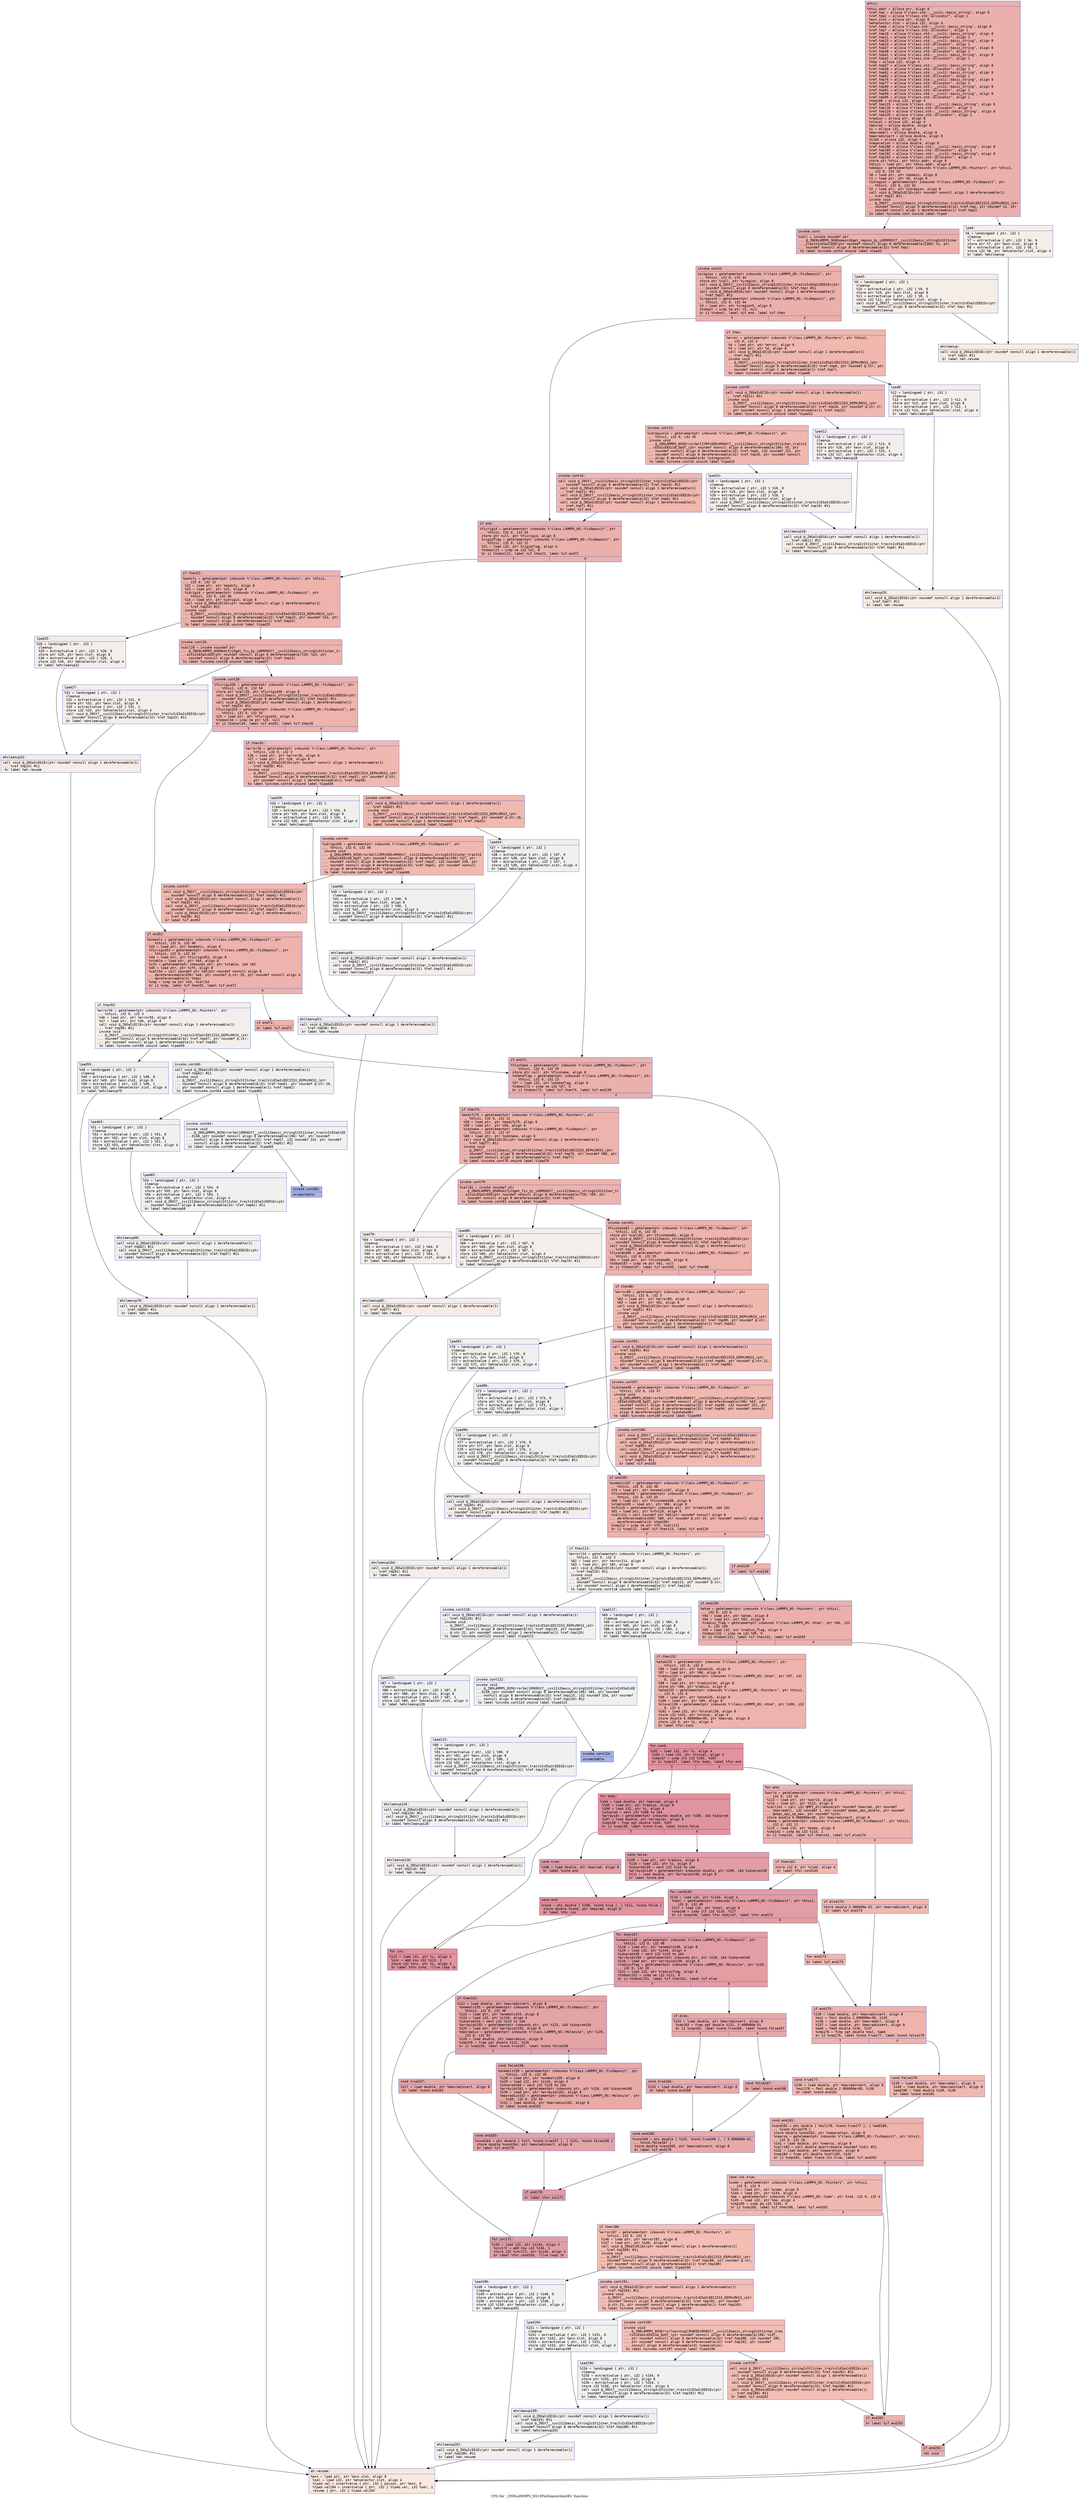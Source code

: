 digraph "CFG for '_ZN9LAMMPS_NS10FixDeposit4initEv' function" {
	label="CFG for '_ZN9LAMMPS_NS10FixDeposit4initEv' function";

	Node0x555825caaa90 [shape=record,color="#3d50c3ff", style=filled, fillcolor="#d24b4070" fontname="Courier",label="{entry:\l|  %this.addr = alloca ptr, align 8\l  %ref.tmp = alloca %\"class.std::__cxx11::basic_string\", align 8\l  %ref.tmp2 = alloca %\"class.std::allocator\", align 1\l  %exn.slot = alloca ptr, align 8\l  %ehselector.slot = alloca i32, align 4\l  %ref.tmp6 = alloca %\"class.std::__cxx11::basic_string\", align 8\l  %ref.tmp7 = alloca %\"class.std::allocator\", align 1\l  %ref.tmp10 = alloca %\"class.std::__cxx11::basic_string\", align 8\l  %ref.tmp11 = alloca %\"class.std::allocator\", align 1\l  %ref.tmp23 = alloca %\"class.std::__cxx11::basic_string\", align 8\l  %ref.tmp24 = alloca %\"class.std::allocator\", align 1\l  %ref.tmp37 = alloca %\"class.std::__cxx11::basic_string\", align 8\l  %ref.tmp38 = alloca %\"class.std::allocator\", align 1\l  %ref.tmp41 = alloca %\"class.std::__cxx11::basic_string\", align 8\l  %ref.tmp42 = alloca %\"class.std::allocator\", align 1\l  %tmp = alloca i32, align 4\l  %ref.tmp57 = alloca %\"class.std::__cxx11::basic_string\", align 8\l  %ref.tmp58 = alloca %\"class.std::allocator\", align 1\l  %ref.tmp61 = alloca %\"class.std::__cxx11::basic_string\", align 8\l  %ref.tmp62 = alloca %\"class.std::allocator\", align 1\l  %ref.tmp76 = alloca %\"class.std::__cxx11::basic_string\", align 8\l  %ref.tmp77 = alloca %\"class.std::allocator\", align 1\l  %ref.tmp90 = alloca %\"class.std::__cxx11::basic_string\", align 8\l  %ref.tmp91 = alloca %\"class.std::allocator\", align 1\l  %ref.tmp94 = alloca %\"class.std::__cxx11::basic_string\", align 8\l  %ref.tmp95 = alloca %\"class.std::allocator\", align 1\l  %tmp106 = alloca i32, align 4\l  %ref.tmp115 = alloca %\"class.std::__cxx11::basic_string\", align 8\l  %ref.tmp116 = alloca %\"class.std::allocator\", align 1\l  %ref.tmp119 = alloca %\"class.std::__cxx11::basic_string\", align 8\l  %ref.tmp120 = alloca %\"class.std::allocator\", align 1\l  %radius = alloca ptr, align 8\l  %nlocal = alloca i32, align 4\l  %maxrad = alloca double, align 8\l  %i = alloca i32, align 4\l  %maxradall = alloca double, align 8\l  %maxradinsert = alloca double, align 8\l  %i144 = alloca i32, align 4\l  %separation = alloca double, align 8\l  %ref.tmp188 = alloca %\"class.std::__cxx11::basic_string\", align 8\l  %ref.tmp189 = alloca %\"class.std::allocator\", align 1\l  %ref.tmp192 = alloca %\"class.std::__cxx11::basic_string\", align 8\l  %ref.tmp193 = alloca %\"class.std::allocator\", align 1\l  store ptr %this, ptr %this.addr, align 8\l  %this1 = load ptr, ptr %this.addr, align 8\l  %domain = getelementptr inbounds %\"class.LAMMPS_NS::Pointers\", ptr %this1,\l... i32 0, i32 10\l  %0 = load ptr, ptr %domain, align 8\l  %1 = load ptr, ptr %0, align 8\l  %idregion = getelementptr inbounds %\"class.LAMMPS_NS::FixDeposit\", ptr\l... %this1, i32 0, i32 45\l  %2 = load ptr, ptr %idregion, align 8\l  call void @_ZNSaIcEC1Ev(ptr noundef nonnull align 1 dereferenceable(1)\l... %ref.tmp2) #11\l  invoke void\l... @_ZNSt7__cxx1112basic_stringIcSt11char_traitsIcESaIcEEC2IS3_EEPKcRKS3_(ptr\l... noundef nonnull align 8 dereferenceable(32) %ref.tmp, ptr noundef %2, ptr\l... noundef nonnull align 1 dereferenceable(1) %ref.tmp2)\l          to label %invoke.cont unwind label %lpad\l}"];
	Node0x555825caaa90 -> Node0x555825cad030[tooltip="entry -> invoke.cont\nProbability 100.00%" ];
	Node0x555825caaa90 -> Node0x555825bcd770[tooltip="entry -> lpad\nProbability 0.00%" ];
	Node0x555825cad030 [shape=record,color="#3d50c3ff", style=filled, fillcolor="#d24b4070" fontname="Courier",label="{invoke.cont:\l|  %call = invoke noundef ptr\l... @_ZNK9LAMMPS_NS6Domain16get_region_by_idERKNSt7__cxx1112basic_stringIcSt11char\l..._traitsIcESaIcEEE(ptr noundef nonnull align 8 dereferenceable(1200) %1, ptr\l... noundef nonnull align 8 dereferenceable(32) %ref.tmp)\l          to label %invoke.cont4 unwind label %lpad3\l}"];
	Node0x555825cad030 -> Node0x555825cacfe0[tooltip="invoke.cont -> invoke.cont4\nProbability 100.00%" ];
	Node0x555825cad030 -> Node0x555825cabd10[tooltip="invoke.cont -> lpad3\nProbability 0.00%" ];
	Node0x555825cacfe0 [shape=record,color="#3d50c3ff", style=filled, fillcolor="#d24b4070" fontname="Courier",label="{invoke.cont4:\l|  %iregion = getelementptr inbounds %\"class.LAMMPS_NS::FixDeposit\", ptr\l... %this1, i32 0, i32 44\l  store ptr %call, ptr %iregion, align 8\l  call void @_ZNSt7__cxx1112basic_stringIcSt11char_traitsIcESaIcEED1Ev(ptr\l... noundef nonnull align 8 dereferenceable(32) %ref.tmp) #11\l  call void @_ZNSaIcED1Ev(ptr noundef nonnull align 1 dereferenceable(1)\l... %ref.tmp2) #11\l  %iregion5 = getelementptr inbounds %\"class.LAMMPS_NS::FixDeposit\", ptr\l... %this1, i32 0, i32 44\l  %3 = load ptr, ptr %iregion5, align 8\l  %tobool = icmp ne ptr %3, null\l  br i1 %tobool, label %if.end, label %if.then\l|{<s0>T|<s1>F}}"];
	Node0x555825cacfe0:s0 -> Node0x555825cadbc0[tooltip="invoke.cont4 -> if.end\nProbability 62.50%" ];
	Node0x555825cacfe0:s1 -> Node0x555825cadc30[tooltip="invoke.cont4 -> if.then\nProbability 37.50%" ];
	Node0x555825cadc30 [shape=record,color="#3d50c3ff", style=filled, fillcolor="#dc5d4a70" fontname="Courier",label="{if.then:\l|  %error = getelementptr inbounds %\"class.LAMMPS_NS::Pointers\", ptr %this1,\l... i32 0, i32 3\l  %4 = load ptr, ptr %error, align 8\l  %5 = load ptr, ptr %4, align 8\l  call void @_ZNSaIcEC1Ev(ptr noundef nonnull align 1 dereferenceable(1)\l... %ref.tmp7) #11\l  invoke void\l... @_ZNSt7__cxx1112basic_stringIcSt11char_traitsIcESaIcEEC2IS3_EEPKcRKS3_(ptr\l... noundef nonnull align 8 dereferenceable(32) %ref.tmp6, ptr noundef @.str, ptr\l... noundef nonnull align 1 dereferenceable(1) %ref.tmp7)\l          to label %invoke.cont9 unwind label %lpad8\l}"];
	Node0x555825cadc30 -> Node0x555825cae0b0[tooltip="if.then -> invoke.cont9\nProbability 100.00%" ];
	Node0x555825cadc30 -> Node0x555825cae130[tooltip="if.then -> lpad8\nProbability 0.00%" ];
	Node0x555825cae0b0 [shape=record,color="#3d50c3ff", style=filled, fillcolor="#dc5d4a70" fontname="Courier",label="{invoke.cont9:\l|  call void @_ZNSaIcEC1Ev(ptr noundef nonnull align 1 dereferenceable(1)\l... %ref.tmp11) #11\l  invoke void\l... @_ZNSt7__cxx1112basic_stringIcSt11char_traitsIcESaIcEEC2IS3_EEPKcRKS3_(ptr\l... noundef nonnull align 8 dereferenceable(32) %ref.tmp10, ptr noundef @.str.17,\l... ptr noundef nonnull align 1 dereferenceable(1) %ref.tmp11)\l          to label %invoke.cont13 unwind label %lpad12\l}"];
	Node0x555825cae0b0 -> Node0x555825cae450[tooltip="invoke.cont9 -> invoke.cont13\nProbability 100.00%" ];
	Node0x555825cae0b0 -> Node0x555825cae4a0[tooltip="invoke.cont9 -> lpad12\nProbability 0.00%" ];
	Node0x555825cae450 [shape=record,color="#3d50c3ff", style=filled, fillcolor="#dc5d4a70" fontname="Courier",label="{invoke.cont13:\l|  %idregion14 = getelementptr inbounds %\"class.LAMMPS_NS::FixDeposit\", ptr\l... %this1, i32 0, i32 45\l  invoke void\l... @_ZN9LAMMPS_NS5Error3allIJRPcEEEvRKNSt7__cxx1112basic_stringIcSt11char_traitsI\l...cESaIcEEEiSB_DpOT_(ptr noundef nonnull align 8 dereferenceable(196) %5, ptr\l... noundef nonnull align 8 dereferenceable(32) %ref.tmp6, i32 noundef 231, ptr\l... noundef nonnull align 8 dereferenceable(32) %ref.tmp10, ptr noundef nonnull\l... align 8 dereferenceable(8) %idregion14)\l          to label %invoke.cont16 unwind label %lpad15\l}"];
	Node0x555825cae450 -> Node0x555825cae400[tooltip="invoke.cont13 -> invoke.cont16\nProbability 100.00%" ];
	Node0x555825cae450 -> Node0x555825cae7f0[tooltip="invoke.cont13 -> lpad15\nProbability 0.00%" ];
	Node0x555825cae400 [shape=record,color="#3d50c3ff", style=filled, fillcolor="#dc5d4a70" fontname="Courier",label="{invoke.cont16:\l|  call void @_ZNSt7__cxx1112basic_stringIcSt11char_traitsIcESaIcEED1Ev(ptr\l... noundef nonnull align 8 dereferenceable(32) %ref.tmp10) #11\l  call void @_ZNSaIcED1Ev(ptr noundef nonnull align 1 dereferenceable(1)\l... %ref.tmp11) #11\l  call void @_ZNSt7__cxx1112basic_stringIcSt11char_traitsIcESaIcEED1Ev(ptr\l... noundef nonnull align 8 dereferenceable(32) %ref.tmp6) #11\l  call void @_ZNSaIcED1Ev(ptr noundef nonnull align 1 dereferenceable(1)\l... %ref.tmp7) #11\l  br label %if.end\l}"];
	Node0x555825cae400 -> Node0x555825cadbc0[tooltip="invoke.cont16 -> if.end\nProbability 100.00%" ];
	Node0x555825bcd770 [shape=record,color="#3d50c3ff", style=filled, fillcolor="#e8d6cc70" fontname="Courier",label="{lpad:\l|  %6 = landingpad \{ ptr, i32 \}\l          cleanup\l  %7 = extractvalue \{ ptr, i32 \} %6, 0\l  store ptr %7, ptr %exn.slot, align 8\l  %8 = extractvalue \{ ptr, i32 \} %6, 1\l  store i32 %8, ptr %ehselector.slot, align 4\l  br label %ehcleanup\l}"];
	Node0x555825bcd770 -> Node0x555825caf0c0[tooltip="lpad -> ehcleanup\nProbability 100.00%" ];
	Node0x555825cabd10 [shape=record,color="#3d50c3ff", style=filled, fillcolor="#e8d6cc70" fontname="Courier",label="{lpad3:\l|  %9 = landingpad \{ ptr, i32 \}\l          cleanup\l  %10 = extractvalue \{ ptr, i32 \} %9, 0\l  store ptr %10, ptr %exn.slot, align 8\l  %11 = extractvalue \{ ptr, i32 \} %9, 1\l  store i32 %11, ptr %ehselector.slot, align 4\l  call void @_ZNSt7__cxx1112basic_stringIcSt11char_traitsIcESaIcEED1Ev(ptr\l... noundef nonnull align 8 dereferenceable(32) %ref.tmp) #11\l  br label %ehcleanup\l}"];
	Node0x555825cabd10 -> Node0x555825caf0c0[tooltip="lpad3 -> ehcleanup\nProbability 100.00%" ];
	Node0x555825caf0c0 [shape=record,color="#3d50c3ff", style=filled, fillcolor="#ecd3c570" fontname="Courier",label="{ehcleanup:\l|  call void @_ZNSaIcED1Ev(ptr noundef nonnull align 1 dereferenceable(1)\l... %ref.tmp2) #11\l  br label %eh.resume\l}"];
	Node0x555825caf0c0 -> Node0x555825caf670[tooltip="ehcleanup -> eh.resume\nProbability 100.00%" ];
	Node0x555825cae130 [shape=record,color="#3d50c3ff", style=filled, fillcolor="#e3d9d370" fontname="Courier",label="{lpad8:\l|  %12 = landingpad \{ ptr, i32 \}\l          cleanup\l  %13 = extractvalue \{ ptr, i32 \} %12, 0\l  store ptr %13, ptr %exn.slot, align 8\l  %14 = extractvalue \{ ptr, i32 \} %12, 1\l  store i32 %14, ptr %ehselector.slot, align 4\l  br label %ehcleanup20\l}"];
	Node0x555825cae130 -> Node0x555825caf9c0[tooltip="lpad8 -> ehcleanup20\nProbability 100.00%" ];
	Node0x555825cae4a0 [shape=record,color="#3d50c3ff", style=filled, fillcolor="#e3d9d370" fontname="Courier",label="{lpad12:\l|  %15 = landingpad \{ ptr, i32 \}\l          cleanup\l  %16 = extractvalue \{ ptr, i32 \} %15, 0\l  store ptr %16, ptr %exn.slot, align 8\l  %17 = extractvalue \{ ptr, i32 \} %15, 1\l  store i32 %17, ptr %ehselector.slot, align 4\l  br label %ehcleanup18\l}"];
	Node0x555825cae4a0 -> Node0x555825cafd30[tooltip="lpad12 -> ehcleanup18\nProbability 100.00%" ];
	Node0x555825cae7f0 [shape=record,color="#3d50c3ff", style=filled, fillcolor="#e3d9d370" fontname="Courier",label="{lpad15:\l|  %18 = landingpad \{ ptr, i32 \}\l          cleanup\l  %19 = extractvalue \{ ptr, i32 \} %18, 0\l  store ptr %19, ptr %exn.slot, align 8\l  %20 = extractvalue \{ ptr, i32 \} %18, 1\l  store i32 %20, ptr %ehselector.slot, align 4\l  call void @_ZNSt7__cxx1112basic_stringIcSt11char_traitsIcESaIcEED1Ev(ptr\l... noundef nonnull align 8 dereferenceable(32) %ref.tmp10) #11\l  br label %ehcleanup18\l}"];
	Node0x555825cae7f0 -> Node0x555825cafd30[tooltip="lpad15 -> ehcleanup18\nProbability 100.00%" ];
	Node0x555825cafd30 [shape=record,color="#3d50c3ff", style=filled, fillcolor="#e8d6cc70" fontname="Courier",label="{ehcleanup18:\l|  call void @_ZNSaIcED1Ev(ptr noundef nonnull align 1 dereferenceable(1)\l... %ref.tmp11) #11\l  call void @_ZNSt7__cxx1112basic_stringIcSt11char_traitsIcESaIcEED1Ev(ptr\l... noundef nonnull align 8 dereferenceable(32) %ref.tmp6) #11\l  br label %ehcleanup20\l}"];
	Node0x555825cafd30 -> Node0x555825caf9c0[tooltip="ehcleanup18 -> ehcleanup20\nProbability 100.00%" ];
	Node0x555825caf9c0 [shape=record,color="#3d50c3ff", style=filled, fillcolor="#ead5c970" fontname="Courier",label="{ehcleanup20:\l|  call void @_ZNSaIcED1Ev(ptr noundef nonnull align 1 dereferenceable(1)\l... %ref.tmp7) #11\l  br label %eh.resume\l}"];
	Node0x555825caf9c0 -> Node0x555825caf670[tooltip="ehcleanup20 -> eh.resume\nProbability 100.00%" ];
	Node0x555825cadbc0 [shape=record,color="#3d50c3ff", style=filled, fillcolor="#d24b4070" fontname="Courier",label="{if.end:\l|  %fixrigid = getelementptr inbounds %\"class.LAMMPS_NS::FixDeposit\", ptr\l... %this1, i32 0, i32 54\l  store ptr null, ptr %fixrigid, align 8\l  %rigidflag = getelementptr inbounds %\"class.LAMMPS_NS::FixDeposit\", ptr\l... %this1, i32 0, i32 12\l  %21 = load i32, ptr %rigidflag, align 4\l  %tobool21 = icmp ne i32 %21, 0\l  br i1 %tobool21, label %if.then22, label %if.end72\l|{<s0>T|<s1>F}}"];
	Node0x555825cadbc0:s0 -> Node0x555825cb09e0[tooltip="if.end -> if.then22\nProbability 62.50%" ];
	Node0x555825cadbc0:s1 -> Node0x555825cb0a60[tooltip="if.end -> if.end72\nProbability 37.50%" ];
	Node0x555825cb09e0 [shape=record,color="#3d50c3ff", style=filled, fillcolor="#d6524470" fontname="Courier",label="{if.then22:\l|  %modify = getelementptr inbounds %\"class.LAMMPS_NS::Pointers\", ptr %this1,\l... i32 0, i32 12\l  %22 = load ptr, ptr %modify, align 8\l  %23 = load ptr, ptr %22, align 8\l  %idrigid = getelementptr inbounds %\"class.LAMMPS_NS::FixDeposit\", ptr\l... %this1, i32 0, i32 46\l  %24 = load ptr, ptr %idrigid, align 8\l  call void @_ZNSaIcEC1Ev(ptr noundef nonnull align 1 dereferenceable(1)\l... %ref.tmp24) #11\l  invoke void\l... @_ZNSt7__cxx1112basic_stringIcSt11char_traitsIcESaIcEEC2IS3_EEPKcRKS3_(ptr\l... noundef nonnull align 8 dereferenceable(32) %ref.tmp23, ptr noundef %24, ptr\l... noundef nonnull align 1 dereferenceable(1) %ref.tmp24)\l          to label %invoke.cont26 unwind label %lpad25\l}"];
	Node0x555825cb09e0 -> Node0x555825cb1030[tooltip="if.then22 -> invoke.cont26\nProbability 100.00%" ];
	Node0x555825cb09e0 -> Node0x555825cb10b0[tooltip="if.then22 -> lpad25\nProbability 0.00%" ];
	Node0x555825cb1030 [shape=record,color="#3d50c3ff", style=filled, fillcolor="#d6524470" fontname="Courier",label="{invoke.cont26:\l|  %call29 = invoke noundef ptr\l... @_ZNK9LAMMPS_NS6Modify13get_fix_by_idERKNSt7__cxx1112basic_stringIcSt11char_tr\l...aitsIcESaIcEEE(ptr noundef nonnull align 8 dereferenceable(720) %23, ptr\l... noundef nonnull align 8 dereferenceable(32) %ref.tmp23)\l          to label %invoke.cont28 unwind label %lpad27\l}"];
	Node0x555825cb1030 -> Node0x555825cb0fe0[tooltip="invoke.cont26 -> invoke.cont28\nProbability 100.00%" ];
	Node0x555825cb1030 -> Node0x555825cb1350[tooltip="invoke.cont26 -> lpad27\nProbability 0.00%" ];
	Node0x555825cb0fe0 [shape=record,color="#3d50c3ff", style=filled, fillcolor="#d6524470" fontname="Courier",label="{invoke.cont28:\l|  %fixrigid30 = getelementptr inbounds %\"class.LAMMPS_NS::FixDeposit\", ptr\l... %this1, i32 0, i32 54\l  store ptr %call29, ptr %fixrigid30, align 8\l  call void @_ZNSt7__cxx1112basic_stringIcSt11char_traitsIcESaIcEED1Ev(ptr\l... noundef nonnull align 8 dereferenceable(32) %ref.tmp23) #11\l  call void @_ZNSaIcED1Ev(ptr noundef nonnull align 1 dereferenceable(1)\l... %ref.tmp24) #11\l  %fixrigid33 = getelementptr inbounds %\"class.LAMMPS_NS::FixDeposit\", ptr\l... %this1, i32 0, i32 54\l  %25 = load ptr, ptr %fixrigid33, align 8\l  %tobool34 = icmp ne ptr %25, null\l  br i1 %tobool34, label %if.end52, label %if.then35\l|{<s0>T|<s1>F}}"];
	Node0x555825cb0fe0:s0 -> Node0x555825cb1ca0[tooltip="invoke.cont28 -> if.end52\nProbability 62.50%" ];
	Node0x555825cb0fe0:s1 -> Node0x555825cb1d20[tooltip="invoke.cont28 -> if.then35\nProbability 37.50%" ];
	Node0x555825cb1d20 [shape=record,color="#3d50c3ff", style=filled, fillcolor="#de614d70" fontname="Courier",label="{if.then35:\l|  %error36 = getelementptr inbounds %\"class.LAMMPS_NS::Pointers\", ptr\l... %this1, i32 0, i32 3\l  %26 = load ptr, ptr %error36, align 8\l  %27 = load ptr, ptr %26, align 8\l  call void @_ZNSaIcEC1Ev(ptr noundef nonnull align 1 dereferenceable(1)\l... %ref.tmp38) #11\l  invoke void\l... @_ZNSt7__cxx1112basic_stringIcSt11char_traitsIcESaIcEEC2IS3_EEPKcRKS3_(ptr\l... noundef nonnull align 8 dereferenceable(32) %ref.tmp37, ptr noundef @.str,\l... ptr noundef nonnull align 1 dereferenceable(1) %ref.tmp38)\l          to label %invoke.cont40 unwind label %lpad39\l}"];
	Node0x555825cb1d20 -> Node0x555825cb21f0[tooltip="if.then35 -> invoke.cont40\nProbability 100.00%" ];
	Node0x555825cb1d20 -> Node0x555825cb2270[tooltip="if.then35 -> lpad39\nProbability 0.00%" ];
	Node0x555825cb21f0 [shape=record,color="#3d50c3ff", style=filled, fillcolor="#de614d70" fontname="Courier",label="{invoke.cont40:\l|  call void @_ZNSaIcEC1Ev(ptr noundef nonnull align 1 dereferenceable(1)\l... %ref.tmp42) #11\l  invoke void\l... @_ZNSt7__cxx1112basic_stringIcSt11char_traitsIcESaIcEEC2IS3_EEPKcRKS3_(ptr\l... noundef nonnull align 8 dereferenceable(32) %ref.tmp41, ptr noundef @.str.18,\l... ptr noundef nonnull align 1 dereferenceable(1) %ref.tmp42)\l          to label %invoke.cont44 unwind label %lpad43\l}"];
	Node0x555825cb21f0 -> Node0x555825cb25f0[tooltip="invoke.cont40 -> invoke.cont44\nProbability 100.00%" ];
	Node0x555825cb21f0 -> Node0x555825cb2640[tooltip="invoke.cont40 -> lpad43\nProbability 0.00%" ];
	Node0x555825cb25f0 [shape=record,color="#3d50c3ff", style=filled, fillcolor="#de614d70" fontname="Courier",label="{invoke.cont44:\l|  %idrigid45 = getelementptr inbounds %\"class.LAMMPS_NS::FixDeposit\", ptr\l... %this1, i32 0, i32 46\l  invoke void\l... @_ZN9LAMMPS_NS5Error3allIJRPcEEEvRKNSt7__cxx1112basic_stringIcSt11char_traitsI\l...cESaIcEEEiSB_DpOT_(ptr noundef nonnull align 8 dereferenceable(196) %27, ptr\l... noundef nonnull align 8 dereferenceable(32) %ref.tmp37, i32 noundef 239, ptr\l... noundef nonnull align 8 dereferenceable(32) %ref.tmp41, ptr noundef nonnull\l... align 8 dereferenceable(8) %idrigid45)\l          to label %invoke.cont47 unwind label %lpad46\l}"];
	Node0x555825cb25f0 -> Node0x555825cb25a0[tooltip="invoke.cont44 -> invoke.cont47\nProbability 100.00%" ];
	Node0x555825cb25f0 -> Node0x555825cb29f0[tooltip="invoke.cont44 -> lpad46\nProbability 0.00%" ];
	Node0x555825cb25a0 [shape=record,color="#3d50c3ff", style=filled, fillcolor="#de614d70" fontname="Courier",label="{invoke.cont47:\l|  call void @_ZNSt7__cxx1112basic_stringIcSt11char_traitsIcESaIcEED1Ev(ptr\l... noundef nonnull align 8 dereferenceable(32) %ref.tmp41) #11\l  call void @_ZNSaIcED1Ev(ptr noundef nonnull align 1 dereferenceable(1)\l... %ref.tmp42) #11\l  call void @_ZNSt7__cxx1112basic_stringIcSt11char_traitsIcESaIcEED1Ev(ptr\l... noundef nonnull align 8 dereferenceable(32) %ref.tmp37) #11\l  call void @_ZNSaIcED1Ev(ptr noundef nonnull align 1 dereferenceable(1)\l... %ref.tmp38) #11\l  br label %if.end52\l}"];
	Node0x555825cb25a0 -> Node0x555825cb1ca0[tooltip="invoke.cont47 -> if.end52\nProbability 100.00%" ];
	Node0x555825cb10b0 [shape=record,color="#3d50c3ff", style=filled, fillcolor="#e5d8d170" fontname="Courier",label="{lpad25:\l|  %28 = landingpad \{ ptr, i32 \}\l          cleanup\l  %29 = extractvalue \{ ptr, i32 \} %28, 0\l  store ptr %29, ptr %exn.slot, align 8\l  %30 = extractvalue \{ ptr, i32 \} %28, 1\l  store i32 %30, ptr %ehselector.slot, align 4\l  br label %ehcleanup32\l}"];
	Node0x555825cb10b0 -> Node0x555825cb3390[tooltip="lpad25 -> ehcleanup32\nProbability 100.00%" ];
	Node0x555825cb1350 [shape=record,color="#3d50c3ff", style=filled, fillcolor="#e5d8d170" fontname="Courier",label="{lpad27:\l|  %31 = landingpad \{ ptr, i32 \}\l          cleanup\l  %32 = extractvalue \{ ptr, i32 \} %31, 0\l  store ptr %32, ptr %exn.slot, align 8\l  %33 = extractvalue \{ ptr, i32 \} %31, 1\l  store i32 %33, ptr %ehselector.slot, align 4\l  call void @_ZNSt7__cxx1112basic_stringIcSt11char_traitsIcESaIcEED1Ev(ptr\l... noundef nonnull align 8 dereferenceable(32) %ref.tmp23) #11\l  br label %ehcleanup32\l}"];
	Node0x555825cb1350 -> Node0x555825cb3390[tooltip="lpad27 -> ehcleanup32\nProbability 100.00%" ];
	Node0x555825cb3390 [shape=record,color="#3d50c3ff", style=filled, fillcolor="#ead5c970" fontname="Courier",label="{ehcleanup32:\l|  call void @_ZNSaIcED1Ev(ptr noundef nonnull align 1 dereferenceable(1)\l... %ref.tmp24) #11\l  br label %eh.resume\l}"];
	Node0x555825cb3390 -> Node0x555825caf670[tooltip="ehcleanup32 -> eh.resume\nProbability 100.00%" ];
	Node0x555825cb2270 [shape=record,color="#3d50c3ff", style=filled, fillcolor="#e0dbd870" fontname="Courier",label="{lpad39:\l|  %34 = landingpad \{ ptr, i32 \}\l          cleanup\l  %35 = extractvalue \{ ptr, i32 \} %34, 0\l  store ptr %35, ptr %exn.slot, align 8\l  %36 = extractvalue \{ ptr, i32 \} %34, 1\l  store i32 %36, ptr %ehselector.slot, align 4\l  br label %ehcleanup51\l}"];
	Node0x555825cb2270 -> Node0x555825cb3c10[tooltip="lpad39 -> ehcleanup51\nProbability 100.00%" ];
	Node0x555825cb2640 [shape=record,color="#3d50c3ff", style=filled, fillcolor="#e0dbd870" fontname="Courier",label="{lpad43:\l|  %37 = landingpad \{ ptr, i32 \}\l          cleanup\l  %38 = extractvalue \{ ptr, i32 \} %37, 0\l  store ptr %38, ptr %exn.slot, align 8\l  %39 = extractvalue \{ ptr, i32 \} %37, 1\l  store i32 %39, ptr %ehselector.slot, align 4\l  br label %ehcleanup49\l}"];
	Node0x555825cb2640 -> Node0x555825cad3d0[tooltip="lpad43 -> ehcleanup49\nProbability 100.00%" ];
	Node0x555825cb29f0 [shape=record,color="#3d50c3ff", style=filled, fillcolor="#e0dbd870" fontname="Courier",label="{lpad46:\l|  %40 = landingpad \{ ptr, i32 \}\l          cleanup\l  %41 = extractvalue \{ ptr, i32 \} %40, 0\l  store ptr %41, ptr %exn.slot, align 8\l  %42 = extractvalue \{ ptr, i32 \} %40, 1\l  store i32 %42, ptr %ehselector.slot, align 4\l  call void @_ZNSt7__cxx1112basic_stringIcSt11char_traitsIcESaIcEED1Ev(ptr\l... noundef nonnull align 8 dereferenceable(32) %ref.tmp41) #11\l  br label %ehcleanup49\l}"];
	Node0x555825cb29f0 -> Node0x555825cad3d0[tooltip="lpad46 -> ehcleanup49\nProbability 100.00%" ];
	Node0x555825cad3d0 [shape=record,color="#3d50c3ff", style=filled, fillcolor="#e3d9d370" fontname="Courier",label="{ehcleanup49:\l|  call void @_ZNSaIcED1Ev(ptr noundef nonnull align 1 dereferenceable(1)\l... %ref.tmp42) #11\l  call void @_ZNSt7__cxx1112basic_stringIcSt11char_traitsIcESaIcEED1Ev(ptr\l... noundef nonnull align 8 dereferenceable(32) %ref.tmp37) #11\l  br label %ehcleanup51\l}"];
	Node0x555825cad3d0 -> Node0x555825cb3c10[tooltip="ehcleanup49 -> ehcleanup51\nProbability 100.00%" ];
	Node0x555825cb3c10 [shape=record,color="#3d50c3ff", style=filled, fillcolor="#e5d8d170" fontname="Courier",label="{ehcleanup51:\l|  call void @_ZNSaIcED1Ev(ptr noundef nonnull align 1 dereferenceable(1)\l... %ref.tmp38) #11\l  br label %eh.resume\l}"];
	Node0x555825cb3c10 -> Node0x555825caf670[tooltip="ehcleanup51 -> eh.resume\nProbability 100.00%" ];
	Node0x555825cb1ca0 [shape=record,color="#3d50c3ff", style=filled, fillcolor="#d6524470" fontname="Courier",label="{if.end52:\l|  %onemols = getelementptr inbounds %\"class.LAMMPS_NS::FixDeposit\", ptr\l... %this1, i32 0, i32 48\l  %43 = load ptr, ptr %onemols, align 8\l  %fixrigid53 = getelementptr inbounds %\"class.LAMMPS_NS::FixDeposit\", ptr\l... %this1, i32 0, i32 54\l  %44 = load ptr, ptr %fixrigid53, align 8\l  %vtable = load ptr, ptr %44, align 8\l  %vfn = getelementptr inbounds ptr, ptr %vtable, i64 102\l  %45 = load ptr, ptr %vfn, align 8\l  %call54 = call noundef ptr %45(ptr noundef nonnull align 8\l... dereferenceable(656) %44, ptr noundef @.str.19, ptr noundef nonnull align 4\l... dereferenceable(4) %tmp)\l  %cmp = icmp ne ptr %43, %call54\l  br i1 %cmp, label %if.then55, label %if.end71\l|{<s0>T|<s1>F}}"];
	Node0x555825cb1ca0:s0 -> Node0x555825cb54e0[tooltip="if.end52 -> if.then55\nProbability 0.00%" ];
	Node0x555825cb1ca0:s1 -> Node0x555825cb5530[tooltip="if.end52 -> if.end71\nProbability 100.00%" ];
	Node0x555825cb54e0 [shape=record,color="#3d50c3ff", style=filled, fillcolor="#e5d8d170" fontname="Courier",label="{if.then55:\l|  %error56 = getelementptr inbounds %\"class.LAMMPS_NS::Pointers\", ptr\l... %this1, i32 0, i32 3\l  %46 = load ptr, ptr %error56, align 8\l  %47 = load ptr, ptr %46, align 8\l  call void @_ZNSaIcEC1Ev(ptr noundef nonnull align 1 dereferenceable(1)\l... %ref.tmp58) #11\l  invoke void\l... @_ZNSt7__cxx1112basic_stringIcSt11char_traitsIcESaIcEEC2IS3_EEPKcRKS3_(ptr\l... noundef nonnull align 8 dereferenceable(32) %ref.tmp57, ptr noundef @.str,\l... ptr noundef nonnull align 1 dereferenceable(1) %ref.tmp58)\l          to label %invoke.cont60 unwind label %lpad59\l}"];
	Node0x555825cb54e0 -> Node0x555825cb61d0[tooltip="if.then55 -> invoke.cont60\nProbability 50.00%" ];
	Node0x555825cb54e0 -> Node0x555825cb6250[tooltip="if.then55 -> lpad59\nProbability 50.00%" ];
	Node0x555825cb61d0 [shape=record,color="#3d50c3ff", style=filled, fillcolor="#e0dbd870" fontname="Courier",label="{invoke.cont60:\l|  call void @_ZNSaIcEC1Ev(ptr noundef nonnull align 1 dereferenceable(1)\l... %ref.tmp62) #11\l  invoke void\l... @_ZNSt7__cxx1112basic_stringIcSt11char_traitsIcESaIcEEC2IS3_EEPKcRKS3_(ptr\l... noundef nonnull align 8 dereferenceable(32) %ref.tmp61, ptr noundef @.str.20,\l... ptr noundef nonnull align 1 dereferenceable(1) %ref.tmp62)\l          to label %invoke.cont64 unwind label %lpad63\l}"];
	Node0x555825cb61d0 -> Node0x555825cb65d0[tooltip="invoke.cont60 -> invoke.cont64\nProbability 50.00%" ];
	Node0x555825cb61d0 -> Node0x555825cb6620[tooltip="invoke.cont60 -> lpad63\nProbability 50.00%" ];
	Node0x555825cb65d0 [shape=record,color="#3d50c3ff", style=filled, fillcolor="#dedcdb70" fontname="Courier",label="{invoke.cont64:\l|  invoke void\l... @_ZN9LAMMPS_NS5Error3allERKNSt7__cxx1112basic_stringIcSt11char_traitsIcESaIcEE\l...EiS8_(ptr noundef nonnull align 8 dereferenceable(196) %47, ptr noundef\l... nonnull align 8 dereferenceable(32) %ref.tmp57, i32 noundef 242, ptr noundef\l... nonnull align 8 dereferenceable(32) %ref.tmp61) #12\l          to label %invoke.cont66 unwind label %lpad65\l}"];
	Node0x555825cb65d0 -> Node0x555825cb6580[tooltip="invoke.cont64 -> invoke.cont66\nProbability 0.00%" ];
	Node0x555825cb65d0 -> Node0x555825cb6940[tooltip="invoke.cont64 -> lpad65\nProbability 100.00%" ];
	Node0x555825cb6580 [shape=record,color="#3d50c3ff", style=filled, fillcolor="#3d50c370" fontname="Courier",label="{invoke.cont66:\l|  unreachable\l}"];
	Node0x555825cb6250 [shape=record,color="#3d50c3ff", style=filled, fillcolor="#e0dbd870" fontname="Courier",label="{lpad59:\l|  %48 = landingpad \{ ptr, i32 \}\l          cleanup\l  %49 = extractvalue \{ ptr, i32 \} %48, 0\l  store ptr %49, ptr %exn.slot, align 8\l  %50 = extractvalue \{ ptr, i32 \} %48, 1\l  store i32 %50, ptr %ehselector.slot, align 4\l  br label %ehcleanup70\l}"];
	Node0x555825cb6250 -> Node0x555825cb6f00[tooltip="lpad59 -> ehcleanup70\nProbability 100.00%" ];
	Node0x555825cb6620 [shape=record,color="#3d50c3ff", style=filled, fillcolor="#dedcdb70" fontname="Courier",label="{lpad63:\l|  %51 = landingpad \{ ptr, i32 \}\l          cleanup\l  %52 = extractvalue \{ ptr, i32 \} %51, 0\l  store ptr %52, ptr %exn.slot, align 8\l  %53 = extractvalue \{ ptr, i32 \} %51, 1\l  store i32 %53, ptr %ehselector.slot, align 4\l  br label %ehcleanup68\l}"];
	Node0x555825cb6620 -> Node0x555825cb7250[tooltip="lpad63 -> ehcleanup68\nProbability 100.00%" ];
	Node0x555825cb6940 [shape=record,color="#3d50c3ff", style=filled, fillcolor="#dedcdb70" fontname="Courier",label="{lpad65:\l|  %54 = landingpad \{ ptr, i32 \}\l          cleanup\l  %55 = extractvalue \{ ptr, i32 \} %54, 0\l  store ptr %55, ptr %exn.slot, align 8\l  %56 = extractvalue \{ ptr, i32 \} %54, 1\l  store i32 %56, ptr %ehselector.slot, align 4\l  call void @_ZNSt7__cxx1112basic_stringIcSt11char_traitsIcESaIcEED1Ev(ptr\l... noundef nonnull align 8 dereferenceable(32) %ref.tmp61) #11\l  br label %ehcleanup68\l}"];
	Node0x555825cb6940 -> Node0x555825cb7250[tooltip="lpad65 -> ehcleanup68\nProbability 100.00%" ];
	Node0x555825cb7250 [shape=record,color="#3d50c3ff", style=filled, fillcolor="#e0dbd870" fontname="Courier",label="{ehcleanup68:\l|  call void @_ZNSaIcED1Ev(ptr noundef nonnull align 1 dereferenceable(1)\l... %ref.tmp62) #11\l  call void @_ZNSt7__cxx1112basic_stringIcSt11char_traitsIcESaIcEED1Ev(ptr\l... noundef nonnull align 8 dereferenceable(32) %ref.tmp57) #11\l  br label %ehcleanup70\l}"];
	Node0x555825cb7250 -> Node0x555825cb6f00[tooltip="ehcleanup68 -> ehcleanup70\nProbability 100.00%" ];
	Node0x555825cb6f00 [shape=record,color="#3d50c3ff", style=filled, fillcolor="#e5d8d170" fontname="Courier",label="{ehcleanup70:\l|  call void @_ZNSaIcED1Ev(ptr noundef nonnull align 1 dereferenceable(1)\l... %ref.tmp58) #11\l  br label %eh.resume\l}"];
	Node0x555825cb6f00 -> Node0x555825caf670[tooltip="ehcleanup70 -> eh.resume\nProbability 100.00%" ];
	Node0x555825cb5530 [shape=record,color="#3d50c3ff", style=filled, fillcolor="#d6524470" fontname="Courier",label="{if.end71:\l|  br label %if.end72\l}"];
	Node0x555825cb5530 -> Node0x555825cb0a60[tooltip="if.end71 -> if.end72\nProbability 100.00%" ];
	Node0x555825cb0a60 [shape=record,color="#3d50c3ff", style=filled, fillcolor="#d24b4070" fontname="Courier",label="{if.end72:\l|  %fixshake = getelementptr inbounds %\"class.LAMMPS_NS::FixDeposit\", ptr\l... %this1, i32 0, i32 55\l  store ptr null, ptr %fixshake, align 8\l  %shakeflag = getelementptr inbounds %\"class.LAMMPS_NS::FixDeposit\", ptr\l... %this1, i32 0, i32 13\l  %57 = load i32, ptr %shakeflag, align 8\l  %tobool73 = icmp ne i32 %57, 0\l  br i1 %tobool73, label %if.then74, label %if.end130\l|{<s0>T|<s1>F}}"];
	Node0x555825cb0a60:s0 -> Node0x555825cb7f70[tooltip="if.end72 -> if.then74\nProbability 62.50%" ];
	Node0x555825cb0a60:s1 -> Node0x555825cb7ff0[tooltip="if.end72 -> if.end130\nProbability 37.50%" ];
	Node0x555825cb7f70 [shape=record,color="#3d50c3ff", style=filled, fillcolor="#d6524470" fontname="Courier",label="{if.then74:\l|  %modify75 = getelementptr inbounds %\"class.LAMMPS_NS::Pointers\", ptr\l... %this1, i32 0, i32 12\l  %58 = load ptr, ptr %modify75, align 8\l  %59 = load ptr, ptr %58, align 8\l  %idshake = getelementptr inbounds %\"class.LAMMPS_NS::FixDeposit\", ptr\l... %this1, i32 0, i32 47\l  %60 = load ptr, ptr %idshake, align 8\l  call void @_ZNSaIcEC1Ev(ptr noundef nonnull align 1 dereferenceable(1)\l... %ref.tmp77) #11\l  invoke void\l... @_ZNSt7__cxx1112basic_stringIcSt11char_traitsIcESaIcEEC2IS3_EEPKcRKS3_(ptr\l... noundef nonnull align 8 dereferenceable(32) %ref.tmp76, ptr noundef %60, ptr\l... noundef nonnull align 1 dereferenceable(1) %ref.tmp77)\l          to label %invoke.cont79 unwind label %lpad78\l}"];
	Node0x555825cb7f70 -> Node0x555825cb85d0[tooltip="if.then74 -> invoke.cont79\nProbability 100.00%" ];
	Node0x555825cb7f70 -> Node0x555825cb8650[tooltip="if.then74 -> lpad78\nProbability 0.00%" ];
	Node0x555825cb85d0 [shape=record,color="#3d50c3ff", style=filled, fillcolor="#d6524470" fontname="Courier",label="{invoke.cont79:\l|  %call82 = invoke noundef ptr\l... @_ZNK9LAMMPS_NS6Modify13get_fix_by_idERKNSt7__cxx1112basic_stringIcSt11char_tr\l...aitsIcESaIcEEE(ptr noundef nonnull align 8 dereferenceable(720) %59, ptr\l... noundef nonnull align 8 dereferenceable(32) %ref.tmp76)\l          to label %invoke.cont81 unwind label %lpad80\l}"];
	Node0x555825cb85d0 -> Node0x555825cb8580[tooltip="invoke.cont79 -> invoke.cont81\nProbability 100.00%" ];
	Node0x555825cb85d0 -> Node0x555825cb88f0[tooltip="invoke.cont79 -> lpad80\nProbability 0.00%" ];
	Node0x555825cb8580 [shape=record,color="#3d50c3ff", style=filled, fillcolor="#d6524470" fontname="Courier",label="{invoke.cont81:\l|  %fixshake83 = getelementptr inbounds %\"class.LAMMPS_NS::FixDeposit\", ptr\l... %this1, i32 0, i32 55\l  store ptr %call82, ptr %fixshake83, align 8\l  call void @_ZNSt7__cxx1112basic_stringIcSt11char_traitsIcESaIcEED1Ev(ptr\l... noundef nonnull align 8 dereferenceable(32) %ref.tmp76) #11\l  call void @_ZNSaIcED1Ev(ptr noundef nonnull align 1 dereferenceable(1)\l... %ref.tmp77) #11\l  %fixshake86 = getelementptr inbounds %\"class.LAMMPS_NS::FixDeposit\", ptr\l... %this1, i32 0, i32 55\l  %61 = load ptr, ptr %fixshake86, align 8\l  %tobool87 = icmp ne ptr %61, null\l  br i1 %tobool87, label %if.end105, label %if.then88\l|{<s0>T|<s1>F}}"];
	Node0x555825cb8580:s0 -> Node0x555825cb9100[tooltip="invoke.cont81 -> if.end105\nProbability 62.50%" ];
	Node0x555825cb8580:s1 -> Node0x555825cb9180[tooltip="invoke.cont81 -> if.then88\nProbability 37.50%" ];
	Node0x555825cb9180 [shape=record,color="#3d50c3ff", style=filled, fillcolor="#de614d70" fontname="Courier",label="{if.then88:\l|  %error89 = getelementptr inbounds %\"class.LAMMPS_NS::Pointers\", ptr\l... %this1, i32 0, i32 3\l  %62 = load ptr, ptr %error89, align 8\l  %63 = load ptr, ptr %62, align 8\l  call void @_ZNSaIcEC1Ev(ptr noundef nonnull align 1 dereferenceable(1)\l... %ref.tmp91) #11\l  invoke void\l... @_ZNSt7__cxx1112basic_stringIcSt11char_traitsIcESaIcEEC2IS3_EEPKcRKS3_(ptr\l... noundef nonnull align 8 dereferenceable(32) %ref.tmp90, ptr noundef @.str,\l... ptr noundef nonnull align 1 dereferenceable(1) %ref.tmp91)\l          to label %invoke.cont93 unwind label %lpad92\l}"];
	Node0x555825cb9180 -> Node0x555825cb95f0[tooltip="if.then88 -> invoke.cont93\nProbability 100.00%" ];
	Node0x555825cb9180 -> Node0x555825cb9670[tooltip="if.then88 -> lpad92\nProbability 0.00%" ];
	Node0x555825cb95f0 [shape=record,color="#3d50c3ff", style=filled, fillcolor="#de614d70" fontname="Courier",label="{invoke.cont93:\l|  call void @_ZNSaIcEC1Ev(ptr noundef nonnull align 1 dereferenceable(1)\l... %ref.tmp95) #11\l  invoke void\l... @_ZNSt7__cxx1112basic_stringIcSt11char_traitsIcESaIcEEC2IS3_EEPKcRKS3_(ptr\l... noundef nonnull align 8 dereferenceable(32) %ref.tmp94, ptr noundef @.str.21,\l... ptr noundef nonnull align 1 dereferenceable(1) %ref.tmp95)\l          to label %invoke.cont97 unwind label %lpad96\l}"];
	Node0x555825cb95f0 -> Node0x555825cb99f0[tooltip="invoke.cont93 -> invoke.cont97\nProbability 100.00%" ];
	Node0x555825cb95f0 -> Node0x555825cb9a40[tooltip="invoke.cont93 -> lpad96\nProbability 0.00%" ];
	Node0x555825cb99f0 [shape=record,color="#3d50c3ff", style=filled, fillcolor="#de614d70" fontname="Courier",label="{invoke.cont97:\l|  %idshake98 = getelementptr inbounds %\"class.LAMMPS_NS::FixDeposit\", ptr\l... %this1, i32 0, i32 47\l  invoke void\l... @_ZN9LAMMPS_NS5Error3allIJRPcEEEvRKNSt7__cxx1112basic_stringIcSt11char_traitsI\l...cESaIcEEEiSB_DpOT_(ptr noundef nonnull align 8 dereferenceable(196) %63, ptr\l... noundef nonnull align 8 dereferenceable(32) %ref.tmp90, i32 noundef 251, ptr\l... noundef nonnull align 8 dereferenceable(32) %ref.tmp94, ptr noundef nonnull\l... align 8 dereferenceable(8) %idshake98)\l          to label %invoke.cont100 unwind label %lpad99\l}"];
	Node0x555825cb99f0 -> Node0x555825cb99a0[tooltip="invoke.cont97 -> invoke.cont100\nProbability 100.00%" ];
	Node0x555825cb99f0 -> Node0x555825cb9df0[tooltip="invoke.cont97 -> lpad99\nProbability 0.00%" ];
	Node0x555825cb99a0 [shape=record,color="#3d50c3ff", style=filled, fillcolor="#de614d70" fontname="Courier",label="{invoke.cont100:\l|  call void @_ZNSt7__cxx1112basic_stringIcSt11char_traitsIcESaIcEED1Ev(ptr\l... noundef nonnull align 8 dereferenceable(32) %ref.tmp94) #11\l  call void @_ZNSaIcED1Ev(ptr noundef nonnull align 1 dereferenceable(1)\l... %ref.tmp95) #11\l  call void @_ZNSt7__cxx1112basic_stringIcSt11char_traitsIcESaIcEED1Ev(ptr\l... noundef nonnull align 8 dereferenceable(32) %ref.tmp90) #11\l  call void @_ZNSaIcED1Ev(ptr noundef nonnull align 1 dereferenceable(1)\l... %ref.tmp91) #11\l  br label %if.end105\l}"];
	Node0x555825cb99a0 -> Node0x555825cb9100[tooltip="invoke.cont100 -> if.end105\nProbability 100.00%" ];
	Node0x555825cb8650 [shape=record,color="#3d50c3ff", style=filled, fillcolor="#e5d8d170" fontname="Courier",label="{lpad78:\l|  %64 = landingpad \{ ptr, i32 \}\l          cleanup\l  %65 = extractvalue \{ ptr, i32 \} %64, 0\l  store ptr %65, ptr %exn.slot, align 8\l  %66 = extractvalue \{ ptr, i32 \} %64, 1\l  store i32 %66, ptr %ehselector.slot, align 4\l  br label %ehcleanup85\l}"];
	Node0x555825cb8650 -> Node0x555825cba720[tooltip="lpad78 -> ehcleanup85\nProbability 100.00%" ];
	Node0x555825cb88f0 [shape=record,color="#3d50c3ff", style=filled, fillcolor="#e5d8d170" fontname="Courier",label="{lpad80:\l|  %67 = landingpad \{ ptr, i32 \}\l          cleanup\l  %68 = extractvalue \{ ptr, i32 \} %67, 0\l  store ptr %68, ptr %exn.slot, align 8\l  %69 = extractvalue \{ ptr, i32 \} %67, 1\l  store i32 %69, ptr %ehselector.slot, align 4\l  call void @_ZNSt7__cxx1112basic_stringIcSt11char_traitsIcESaIcEED1Ev(ptr\l... noundef nonnull align 8 dereferenceable(32) %ref.tmp76) #11\l  br label %ehcleanup85\l}"];
	Node0x555825cb88f0 -> Node0x555825cba720[tooltip="lpad80 -> ehcleanup85\nProbability 100.00%" ];
	Node0x555825cba720 [shape=record,color="#3d50c3ff", style=filled, fillcolor="#ead5c970" fontname="Courier",label="{ehcleanup85:\l|  call void @_ZNSaIcED1Ev(ptr noundef nonnull align 1 dereferenceable(1)\l... %ref.tmp77) #11\l  br label %eh.resume\l}"];
	Node0x555825cba720 -> Node0x555825caf670[tooltip="ehcleanup85 -> eh.resume\nProbability 100.00%" ];
	Node0x555825cb9670 [shape=record,color="#3d50c3ff", style=filled, fillcolor="#e0dbd870" fontname="Courier",label="{lpad92:\l|  %70 = landingpad \{ ptr, i32 \}\l          cleanup\l  %71 = extractvalue \{ ptr, i32 \} %70, 0\l  store ptr %71, ptr %exn.slot, align 8\l  %72 = extractvalue \{ ptr, i32 \} %70, 1\l  store i32 %72, ptr %ehselector.slot, align 4\l  br label %ehcleanup104\l}"];
	Node0x555825cb9670 -> Node0x555825cbafa0[tooltip="lpad92 -> ehcleanup104\nProbability 100.00%" ];
	Node0x555825cb9a40 [shape=record,color="#3d50c3ff", style=filled, fillcolor="#e0dbd870" fontname="Courier",label="{lpad96:\l|  %73 = landingpad \{ ptr, i32 \}\l          cleanup\l  %74 = extractvalue \{ ptr, i32 \} %73, 0\l  store ptr %74, ptr %exn.slot, align 8\l  %75 = extractvalue \{ ptr, i32 \} %73, 1\l  store i32 %75, ptr %ehselector.slot, align 4\l  br label %ehcleanup102\l}"];
	Node0x555825cb9a40 -> Node0x555825cbb310[tooltip="lpad96 -> ehcleanup102\nProbability 100.00%" ];
	Node0x555825cb9df0 [shape=record,color="#3d50c3ff", style=filled, fillcolor="#e0dbd870" fontname="Courier",label="{lpad99:\l|  %76 = landingpad \{ ptr, i32 \}\l          cleanup\l  %77 = extractvalue \{ ptr, i32 \} %76, 0\l  store ptr %77, ptr %exn.slot, align 8\l  %78 = extractvalue \{ ptr, i32 \} %76, 1\l  store i32 %78, ptr %ehselector.slot, align 4\l  call void @_ZNSt7__cxx1112basic_stringIcSt11char_traitsIcESaIcEED1Ev(ptr\l... noundef nonnull align 8 dereferenceable(32) %ref.tmp94) #11\l  br label %ehcleanup102\l}"];
	Node0x555825cb9df0 -> Node0x555825cbb310[tooltip="lpad99 -> ehcleanup102\nProbability 100.00%" ];
	Node0x555825cbb310 [shape=record,color="#3d50c3ff", style=filled, fillcolor="#e3d9d370" fontname="Courier",label="{ehcleanup102:\l|  call void @_ZNSaIcED1Ev(ptr noundef nonnull align 1 dereferenceable(1)\l... %ref.tmp95) #11\l  call void @_ZNSt7__cxx1112basic_stringIcSt11char_traitsIcESaIcEED1Ev(ptr\l... noundef nonnull align 8 dereferenceable(32) %ref.tmp90) #11\l  br label %ehcleanup104\l}"];
	Node0x555825cbb310 -> Node0x555825cbafa0[tooltip="ehcleanup102 -> ehcleanup104\nProbability 100.00%" ];
	Node0x555825cbafa0 [shape=record,color="#3d50c3ff", style=filled, fillcolor="#e5d8d170" fontname="Courier",label="{ehcleanup104:\l|  call void @_ZNSaIcED1Ev(ptr noundef nonnull align 1 dereferenceable(1)\l... %ref.tmp91) #11\l  br label %eh.resume\l}"];
	Node0x555825cbafa0 -> Node0x555825caf670[tooltip="ehcleanup104 -> eh.resume\nProbability 100.00%" ];
	Node0x555825cb9100 [shape=record,color="#3d50c3ff", style=filled, fillcolor="#d6524470" fontname="Courier",label="{if.end105:\l|  %onemols107 = getelementptr inbounds %\"class.LAMMPS_NS::FixDeposit\", ptr\l... %this1, i32 0, i32 48\l  %79 = load ptr, ptr %onemols107, align 8\l  %fixshake108 = getelementptr inbounds %\"class.LAMMPS_NS::FixDeposit\", ptr\l... %this1, i32 0, i32 55\l  %80 = load ptr, ptr %fixshake108, align 8\l  %vtable109 = load ptr, ptr %80, align 8\l  %vfn110 = getelementptr inbounds ptr, ptr %vtable109, i64 102\l  %81 = load ptr, ptr %vfn110, align 8\l  %call111 = call noundef ptr %81(ptr noundef nonnull align 8\l... dereferenceable(656) %80, ptr noundef @.str.19, ptr noundef nonnull align 4\l... dereferenceable(4) %tmp106)\l  %cmp112 = icmp ne ptr %79, %call111\l  br i1 %cmp112, label %if.then113, label %if.end129\l|{<s0>T|<s1>F}}"];
	Node0x555825cb9100:s0 -> Node0x555825cbc260[tooltip="if.end105 -> if.then113\nProbability 0.00%" ];
	Node0x555825cb9100:s1 -> Node0x555825cbc2b0[tooltip="if.end105 -> if.end129\nProbability 100.00%" ];
	Node0x555825cbc260 [shape=record,color="#3d50c3ff", style=filled, fillcolor="#e5d8d170" fontname="Courier",label="{if.then113:\l|  %error114 = getelementptr inbounds %\"class.LAMMPS_NS::Pointers\", ptr\l... %this1, i32 0, i32 3\l  %82 = load ptr, ptr %error114, align 8\l  %83 = load ptr, ptr %82, align 8\l  call void @_ZNSaIcEC1Ev(ptr noundef nonnull align 1 dereferenceable(1)\l... %ref.tmp116) #11\l  invoke void\l... @_ZNSt7__cxx1112basic_stringIcSt11char_traitsIcESaIcEEC2IS3_EEPKcRKS3_(ptr\l... noundef nonnull align 8 dereferenceable(32) %ref.tmp115, ptr noundef @.str,\l... ptr noundef nonnull align 1 dereferenceable(1) %ref.tmp116)\l          to label %invoke.cont118 unwind label %lpad117\l}"];
	Node0x555825cbc260 -> Node0x555825cbc750[tooltip="if.then113 -> invoke.cont118\nProbability 50.00%" ];
	Node0x555825cbc260 -> Node0x555825cbc7d0[tooltip="if.then113 -> lpad117\nProbability 50.00%" ];
	Node0x555825cbc750 [shape=record,color="#3d50c3ff", style=filled, fillcolor="#e0dbd870" fontname="Courier",label="{invoke.cont118:\l|  call void @_ZNSaIcEC1Ev(ptr noundef nonnull align 1 dereferenceable(1)\l... %ref.tmp120) #11\l  invoke void\l... @_ZNSt7__cxx1112basic_stringIcSt11char_traitsIcESaIcEEC2IS3_EEPKcRKS3_(ptr\l... noundef nonnull align 8 dereferenceable(32) %ref.tmp119, ptr noundef\l... @.str.22, ptr noundef nonnull align 1 dereferenceable(1) %ref.tmp120)\l          to label %invoke.cont122 unwind label %lpad121\l}"];
	Node0x555825cbc750 -> Node0x555825cbcaf0[tooltip="invoke.cont118 -> invoke.cont122\nProbability 50.00%" ];
	Node0x555825cbc750 -> Node0x555825cbcb40[tooltip="invoke.cont118 -> lpad121\nProbability 50.00%" ];
	Node0x555825cbcaf0 [shape=record,color="#3d50c3ff", style=filled, fillcolor="#dbdcde70" fontname="Courier",label="{invoke.cont122:\l|  invoke void\l... @_ZN9LAMMPS_NS5Error3allERKNSt7__cxx1112basic_stringIcSt11char_traitsIcESaIcEE\l...EiS8_(ptr noundef nonnull align 8 dereferenceable(196) %83, ptr noundef\l... nonnull align 8 dereferenceable(32) %ref.tmp115, i32 noundef 254, ptr noundef\l... nonnull align 8 dereferenceable(32) %ref.tmp119) #12\l          to label %invoke.cont124 unwind label %lpad123\l}"];
	Node0x555825cbcaf0 -> Node0x555825cbcaa0[tooltip="invoke.cont122 -> invoke.cont124\nProbability 0.00%" ];
	Node0x555825cbcaf0 -> Node0x555825cbce60[tooltip="invoke.cont122 -> lpad123\nProbability 100.00%" ];
	Node0x555825cbcaa0 [shape=record,color="#3d50c3ff", style=filled, fillcolor="#3d50c370" fontname="Courier",label="{invoke.cont124:\l|  unreachable\l}"];
	Node0x555825cbc7d0 [shape=record,color="#3d50c3ff", style=filled, fillcolor="#e0dbd870" fontname="Courier",label="{lpad117:\l|  %84 = landingpad \{ ptr, i32 \}\l          cleanup\l  %85 = extractvalue \{ ptr, i32 \} %84, 0\l  store ptr %85, ptr %exn.slot, align 8\l  %86 = extractvalue \{ ptr, i32 \} %84, 1\l  store i32 %86, ptr %ehselector.slot, align 4\l  br label %ehcleanup128\l}"];
	Node0x555825cbc7d0 -> Node0x555825cbd420[tooltip="lpad117 -> ehcleanup128\nProbability 100.00%" ];
	Node0x555825cbcb40 [shape=record,color="#3d50c3ff", style=filled, fillcolor="#dbdcde70" fontname="Courier",label="{lpad121:\l|  %87 = landingpad \{ ptr, i32 \}\l          cleanup\l  %88 = extractvalue \{ ptr, i32 \} %87, 0\l  store ptr %88, ptr %exn.slot, align 8\l  %89 = extractvalue \{ ptr, i32 \} %87, 1\l  store i32 %89, ptr %ehselector.slot, align 4\l  br label %ehcleanup126\l}"];
	Node0x555825cbcb40 -> Node0x555825cbd770[tooltip="lpad121 -> ehcleanup126\nProbability 100.00%" ];
	Node0x555825cbce60 [shape=record,color="#3d50c3ff", style=filled, fillcolor="#dbdcde70" fontname="Courier",label="{lpad123:\l|  %90 = landingpad \{ ptr, i32 \}\l          cleanup\l  %91 = extractvalue \{ ptr, i32 \} %90, 0\l  store ptr %91, ptr %exn.slot, align 8\l  %92 = extractvalue \{ ptr, i32 \} %90, 1\l  store i32 %92, ptr %ehselector.slot, align 4\l  call void @_ZNSt7__cxx1112basic_stringIcSt11char_traitsIcESaIcEED1Ev(ptr\l... noundef nonnull align 8 dereferenceable(32) %ref.tmp119) #11\l  br label %ehcleanup126\l}"];
	Node0x555825cbce60 -> Node0x555825cbd770[tooltip="lpad123 -> ehcleanup126\nProbability 100.00%" ];
	Node0x555825cbd770 [shape=record,color="#3d50c3ff", style=filled, fillcolor="#e0dbd870" fontname="Courier",label="{ehcleanup126:\l|  call void @_ZNSaIcED1Ev(ptr noundef nonnull align 1 dereferenceable(1)\l... %ref.tmp120) #11\l  call void @_ZNSt7__cxx1112basic_stringIcSt11char_traitsIcESaIcEED1Ev(ptr\l... noundef nonnull align 8 dereferenceable(32) %ref.tmp115) #11\l  br label %ehcleanup128\l}"];
	Node0x555825cbd770 -> Node0x555825cbd420[tooltip="ehcleanup126 -> ehcleanup128\nProbability 100.00%" ];
	Node0x555825cbd420 [shape=record,color="#3d50c3ff", style=filled, fillcolor="#e5d8d170" fontname="Courier",label="{ehcleanup128:\l|  call void @_ZNSaIcED1Ev(ptr noundef nonnull align 1 dereferenceable(1)\l... %ref.tmp116) #11\l  br label %eh.resume\l}"];
	Node0x555825cbd420 -> Node0x555825caf670[tooltip="ehcleanup128 -> eh.resume\nProbability 100.00%" ];
	Node0x555825cbc2b0 [shape=record,color="#3d50c3ff", style=filled, fillcolor="#d6524470" fontname="Courier",label="{if.end129:\l|  br label %if.end130\l}"];
	Node0x555825cbc2b0 -> Node0x555825cb7ff0[tooltip="if.end129 -> if.end130\nProbability 100.00%" ];
	Node0x555825cb7ff0 [shape=record,color="#3d50c3ff", style=filled, fillcolor="#d24b4070" fontname="Courier",label="{if.end130:\l|  %atom = getelementptr inbounds %\"class.LAMMPS_NS::Pointers\", ptr %this1,\l... i32 0, i32 6\l  %93 = load ptr, ptr %atom, align 8\l  %94 = load ptr, ptr %93, align 8\l  %radius_flag = getelementptr inbounds %\"class.LAMMPS_NS::Atom\", ptr %94, i32\l... 0, i32 149\l  %95 = load i32, ptr %radius_flag, align 4\l  %tobool131 = icmp ne i32 %95, 0\l  br i1 %tobool131, label %if.then132, label %if.end203\l|{<s0>T|<s1>F}}"];
	Node0x555825cb7ff0:s0 -> Node0x555825cb5900[tooltip="if.end130 -> if.then132\nProbability 62.50%" ];
	Node0x555825cb7ff0:s1 -> Node0x555825cb5980[tooltip="if.end130 -> if.end203\nProbability 37.50%" ];
	Node0x555825cb5900 [shape=record,color="#3d50c3ff", style=filled, fillcolor="#d6524470" fontname="Courier",label="{if.then132:\l|  %atom133 = getelementptr inbounds %\"class.LAMMPS_NS::Pointers\", ptr\l... %this1, i32 0, i32 6\l  %96 = load ptr, ptr %atom133, align 8\l  %97 = load ptr, ptr %96, align 8\l  %radius134 = getelementptr inbounds %\"class.LAMMPS_NS::Atom\", ptr %97, i32\l... 0, i32 43\l  %98 = load ptr, ptr %radius134, align 8\l  store ptr %98, ptr %radius, align 8\l  %atom135 = getelementptr inbounds %\"class.LAMMPS_NS::Pointers\", ptr %this1,\l... i32 0, i32 6\l  %99 = load ptr, ptr %atom135, align 8\l  %100 = load ptr, ptr %99, align 8\l  %nlocal136 = getelementptr inbounds %\"class.LAMMPS_NS::Atom\", ptr %100, i32\l... 0, i32 4\l  %101 = load i32, ptr %nlocal136, align 8\l  store i32 %101, ptr %nlocal, align 4\l  store double 0.000000e+00, ptr %maxrad, align 8\l  store i32 0, ptr %i, align 4\l  br label %for.cond\l}"];
	Node0x555825cb5900 -> Node0x555825cbf7e0[tooltip="if.then132 -> for.cond\nProbability 100.00%" ];
	Node0x555825cbf7e0 [shape=record,color="#b70d28ff", style=filled, fillcolor="#b70d2870" fontname="Courier",label="{for.cond:\l|  %102 = load i32, ptr %i, align 4\l  %103 = load i32, ptr %nlocal, align 4\l  %cmp137 = icmp slt i32 %102, %103\l  br i1 %cmp137, label %for.body, label %for.end\l|{<s0>T|<s1>F}}"];
	Node0x555825cbf7e0:s0 -> Node0x555825cbfa60[tooltip="for.cond -> for.body\nProbability 96.88%" ];
	Node0x555825cbf7e0:s1 -> Node0x555825cbfae0[tooltip="for.cond -> for.end\nProbability 3.12%" ];
	Node0x555825cbfa60 [shape=record,color="#b70d28ff", style=filled, fillcolor="#b70d2870" fontname="Courier",label="{for.body:\l|  %104 = load double, ptr %maxrad, align 8\l  %105 = load ptr, ptr %radius, align 8\l  %106 = load i32, ptr %i, align 4\l  %idxprom = sext i32 %106 to i64\l  %arrayidx = getelementptr inbounds double, ptr %105, i64 %idxprom\l  %107 = load double, ptr %arrayidx, align 8\l  %cmp138 = fcmp ogt double %104, %107\l  br i1 %cmp138, label %cond.true, label %cond.false\l|{<s0>T|<s1>F}}"];
	Node0x555825cbfa60:s0 -> Node0x555825cc0010[tooltip="for.body -> cond.true\nProbability 50.00%" ];
	Node0x555825cbfa60:s1 -> Node0x555825cc0090[tooltip="for.body -> cond.false\nProbability 50.00%" ];
	Node0x555825cc0010 [shape=record,color="#3d50c3ff", style=filled, fillcolor="#be242e70" fontname="Courier",label="{cond.true:\l|  %108 = load double, ptr %maxrad, align 8\l  br label %cond.end\l}"];
	Node0x555825cc0010 -> Node0x555825cc0240[tooltip="cond.true -> cond.end\nProbability 100.00%" ];
	Node0x555825cc0090 [shape=record,color="#3d50c3ff", style=filled, fillcolor="#be242e70" fontname="Courier",label="{cond.false:\l|  %109 = load ptr, ptr %radius, align 8\l  %110 = load i32, ptr %i, align 4\l  %idxprom139 = sext i32 %110 to i64\l  %arrayidx140 = getelementptr inbounds double, ptr %109, i64 %idxprom139\l  %111 = load double, ptr %arrayidx140, align 8\l  br label %cond.end\l}"];
	Node0x555825cc0090 -> Node0x555825cc0240[tooltip="cond.false -> cond.end\nProbability 100.00%" ];
	Node0x555825cc0240 [shape=record,color="#b70d28ff", style=filled, fillcolor="#b70d2870" fontname="Courier",label="{cond.end:\l|  %cond = phi double [ %108, %cond.true ], [ %111, %cond.false ]\l  store double %cond, ptr %maxrad, align 8\l  br label %for.inc\l}"];
	Node0x555825cc0240 -> Node0x555825cc0750[tooltip="cond.end -> for.inc\nProbability 100.00%" ];
	Node0x555825cc0750 [shape=record,color="#b70d28ff", style=filled, fillcolor="#b70d2870" fontname="Courier",label="{for.inc:\l|  %112 = load i32, ptr %i, align 4\l  %inc = add nsw i32 %112, 1\l  store i32 %inc, ptr %i, align 4\l  br label %for.cond, !llvm.loop !6\l}"];
	Node0x555825cc0750 -> Node0x555825cbf7e0[tooltip="for.inc -> for.cond\nProbability 100.00%" ];
	Node0x555825cbfae0 [shape=record,color="#3d50c3ff", style=filled, fillcolor="#d6524470" fontname="Courier",label="{for.end:\l|  %world = getelementptr inbounds %\"class.LAMMPS_NS::Pointers\", ptr %this1,\l... i32 0, i32 16\l  %113 = load ptr, ptr %world, align 8\l  %114 = load ptr, ptr %113, align 8\l  %call141 = call i32 @MPI_Allreduce(ptr noundef %maxrad, ptr noundef\l... %maxradall, i32 noundef 1, ptr noundef @ompi_mpi_double, ptr noundef\l... @ompi_mpi_op_max, ptr noundef %114)\l  store double 0.000000e+00, ptr %maxradinsert, align 8\l  %mode = getelementptr inbounds %\"class.LAMMPS_NS::FixDeposit\", ptr %this1,\l... i32 0, i32 11\l  %115 = load i32, ptr %mode, align 8\l  %cmp142 = icmp eq i32 %115, 1\l  br i1 %cmp142, label %if.then143, label %if.else174\l|{<s0>T|<s1>F}}"];
	Node0x555825cbfae0:s0 -> Node0x555825cc1230[tooltip="for.end -> if.then143\nProbability 50.00%" ];
	Node0x555825cbfae0:s1 -> Node0x555825cc1280[tooltip="for.end -> if.else174\nProbability 50.00%" ];
	Node0x555825cc1230 [shape=record,color="#3d50c3ff", style=filled, fillcolor="#dc5d4a70" fontname="Courier",label="{if.then143:\l|  store i32 0, ptr %i144, align 4\l  br label %for.cond145\l}"];
	Node0x555825cc1230 -> Node0x555825cc1450[tooltip="if.then143 -> for.cond145\nProbability 100.00%" ];
	Node0x555825cc1450 [shape=record,color="#3d50c3ff", style=filled, fillcolor="#be242e70" fontname="Courier",label="{for.cond145:\l|  %116 = load i32, ptr %i144, align 4\l  %nmol = getelementptr inbounds %\"class.LAMMPS_NS::FixDeposit\", ptr %this1,\l... i32 0, i32 49\l  %117 = load i32, ptr %nmol, align 8\l  %cmp146 = icmp slt i32 %116, %117\l  br i1 %cmp146, label %for.body147, label %for.end173\l|{<s0>T|<s1>F}}"];
	Node0x555825cc1450:s0 -> Node0x555825cb3c60[tooltip="for.cond145 -> for.body147\nProbability 96.88%" ];
	Node0x555825cc1450:s1 -> Node0x555825cb3ce0[tooltip="for.cond145 -> for.end173\nProbability 3.12%" ];
	Node0x555825cb3c60 [shape=record,color="#3d50c3ff", style=filled, fillcolor="#be242e70" fontname="Courier",label="{for.body147:\l|  %onemols148 = getelementptr inbounds %\"class.LAMMPS_NS::FixDeposit\", ptr\l... %this1, i32 0, i32 48\l  %118 = load ptr, ptr %onemols148, align 8\l  %119 = load i32, ptr %i144, align 4\l  %idxprom149 = sext i32 %119 to i64\l  %arrayidx150 = getelementptr inbounds ptr, ptr %118, i64 %idxprom149\l  %120 = load ptr, ptr %arrayidx150, align 8\l  %radiusflag = getelementptr inbounds %\"class.LAMMPS_NS::Molecule\", ptr %120,\l... i32 0, i32 28\l  %121 = load i32, ptr %radiusflag, align 8\l  %tobool151 = icmp ne i32 %121, 0\l  br i1 %tobool151, label %if.then152, label %if.else\l|{<s0>T|<s1>F}}"];
	Node0x555825cb3c60:s0 -> Node0x555825cb4480[tooltip="for.body147 -> if.then152\nProbability 62.50%" ];
	Node0x555825cb3c60:s1 -> Node0x555825cb4500[tooltip="for.body147 -> if.else\nProbability 37.50%" ];
	Node0x555825cb4480 [shape=record,color="#3d50c3ff", style=filled, fillcolor="#c32e3170" fontname="Courier",label="{if.then152:\l|  %122 = load double, ptr %maxradinsert, align 8\l  %onemols153 = getelementptr inbounds %\"class.LAMMPS_NS::FixDeposit\", ptr\l... %this1, i32 0, i32 48\l  %123 = load ptr, ptr %onemols153, align 8\l  %124 = load i32, ptr %i144, align 4\l  %idxprom154 = sext i32 %124 to i64\l  %arrayidx155 = getelementptr inbounds ptr, ptr %123, i64 %idxprom154\l  %125 = load ptr, ptr %arrayidx155, align 8\l  %maxradius = getelementptr inbounds %\"class.LAMMPS_NS::Molecule\", ptr %125,\l... i32 0, i32 93\l  %126 = load double, ptr %maxradius, align 8\l  %cmp156 = fcmp ogt double %122, %126\l  br i1 %cmp156, label %cond.true157, label %cond.false158\l|{<s0>T|<s1>F}}"];
	Node0x555825cb4480:s0 -> Node0x555825cc34b0[tooltip="if.then152 -> cond.true157\nProbability 50.00%" ];
	Node0x555825cb4480:s1 -> Node0x555825cc3530[tooltip="if.then152 -> cond.false158\nProbability 50.00%" ];
	Node0x555825cc34b0 [shape=record,color="#3d50c3ff", style=filled, fillcolor="#ca3b3770" fontname="Courier",label="{cond.true157:\l|  %127 = load double, ptr %maxradinsert, align 8\l  br label %cond.end163\l}"];
	Node0x555825cc34b0 -> Node0x555825cc3740[tooltip="cond.true157 -> cond.end163\nProbability 100.00%" ];
	Node0x555825cc3530 [shape=record,color="#3d50c3ff", style=filled, fillcolor="#ca3b3770" fontname="Courier",label="{cond.false158:\l|  %onemols159 = getelementptr inbounds %\"class.LAMMPS_NS::FixDeposit\", ptr\l... %this1, i32 0, i32 48\l  %128 = load ptr, ptr %onemols159, align 8\l  %129 = load i32, ptr %i144, align 4\l  %idxprom160 = sext i32 %129 to i64\l  %arrayidx161 = getelementptr inbounds ptr, ptr %128, i64 %idxprom160\l  %130 = load ptr, ptr %arrayidx161, align 8\l  %maxradius162 = getelementptr inbounds %\"class.LAMMPS_NS::Molecule\", ptr\l... %130, i32 0, i32 93\l  %131 = load double, ptr %maxradius162, align 8\l  br label %cond.end163\l}"];
	Node0x555825cc3530 -> Node0x555825cc3740[tooltip="cond.false158 -> cond.end163\nProbability 100.00%" ];
	Node0x555825cc3740 [shape=record,color="#3d50c3ff", style=filled, fillcolor="#c32e3170" fontname="Courier",label="{cond.end163:\l|  %cond164 = phi double [ %127, %cond.true157 ], [ %131, %cond.false158 ]\l  store double %cond164, ptr %maxradinsert, align 8\l  br label %if.end170\l}"];
	Node0x555825cc3740 -> Node0x555825cc3eb0[tooltip="cond.end163 -> if.end170\nProbability 100.00%" ];
	Node0x555825cb4500 [shape=record,color="#3d50c3ff", style=filled, fillcolor="#ca3b3770" fontname="Courier",label="{if.else:\l|  %132 = load double, ptr %maxradinsert, align 8\l  %cmp165 = fcmp ogt double %132, 5.000000e-01\l  br i1 %cmp165, label %cond.true166, label %cond.false167\l|{<s0>T|<s1>F}}"];
	Node0x555825cb4500:s0 -> Node0x555825cc4170[tooltip="if.else -> cond.true166\nProbability 50.00%" ];
	Node0x555825cb4500:s1 -> Node0x555825cc41f0[tooltip="if.else -> cond.false167\nProbability 50.00%" ];
	Node0x555825cc4170 [shape=record,color="#3d50c3ff", style=filled, fillcolor="#cc403a70" fontname="Courier",label="{cond.true166:\l|  %133 = load double, ptr %maxradinsert, align 8\l  br label %cond.end168\l}"];
	Node0x555825cc4170 -> Node0x555825cc4400[tooltip="cond.true166 -> cond.end168\nProbability 100.00%" ];
	Node0x555825cc41f0 [shape=record,color="#3d50c3ff", style=filled, fillcolor="#cc403a70" fontname="Courier",label="{cond.false167:\l|  br label %cond.end168\l}"];
	Node0x555825cc41f0 -> Node0x555825cc4400[tooltip="cond.false167 -> cond.end168\nProbability 100.00%" ];
	Node0x555825cc4400 [shape=record,color="#3d50c3ff", style=filled, fillcolor="#ca3b3770" fontname="Courier",label="{cond.end168:\l|  %cond169 = phi double [ %133, %cond.true166 ], [ 5.000000e-01,\l... %cond.false167 ]\l  store double %cond169, ptr %maxradinsert, align 8\l  br label %if.end170\l}"];
	Node0x555825cc4400 -> Node0x555825cc3eb0[tooltip="cond.end168 -> if.end170\nProbability 100.00%" ];
	Node0x555825cc3eb0 [shape=record,color="#3d50c3ff", style=filled, fillcolor="#be242e70" fontname="Courier",label="{if.end170:\l|  br label %for.inc171\l}"];
	Node0x555825cc3eb0 -> Node0x555825cc4690[tooltip="if.end170 -> for.inc171\nProbability 100.00%" ];
	Node0x555825cc4690 [shape=record,color="#3d50c3ff", style=filled, fillcolor="#be242e70" fontname="Courier",label="{for.inc171:\l|  %134 = load i32, ptr %i144, align 4\l  %inc172 = add nsw i32 %134, 1\l  store i32 %inc172, ptr %i144, align 4\l  br label %for.cond145, !llvm.loop !8\l}"];
	Node0x555825cc4690 -> Node0x555825cc1450[tooltip="for.inc171 -> for.cond145\nProbability 100.00%" ];
	Node0x555825cb3ce0 [shape=record,color="#3d50c3ff", style=filled, fillcolor="#dc5d4a70" fontname="Courier",label="{for.end173:\l|  br label %if.end175\l}"];
	Node0x555825cb3ce0 -> Node0x555825cc4b10[tooltip="for.end173 -> if.end175\nProbability 100.00%" ];
	Node0x555825cc1280 [shape=record,color="#3d50c3ff", style=filled, fillcolor="#dc5d4a70" fontname="Courier",label="{if.else174:\l|  store double 5.000000e-01, ptr %maxradinsert, align 8\l  br label %if.end175\l}"];
	Node0x555825cc1280 -> Node0x555825cc4b10[tooltip="if.else174 -> if.end175\nProbability 100.00%" ];
	Node0x555825cc4b10 [shape=record,color="#3d50c3ff", style=filled, fillcolor="#d6524470" fontname="Courier",label="{if.end175:\l|  %135 = load double, ptr %maxradinsert, align 8\l  %mul = fmul double 2.000000e+00, %135\l  %136 = load double, ptr %maxradall, align 8\l  %137 = load double, ptr %maxradinsert, align 8\l  %add = fadd double %136, %137\l  %cmp176 = fcmp ogt double %mul, %add\l  br i1 %cmp176, label %cond.true177, label %cond.false179\l|{<s0>T|<s1>F}}"];
	Node0x555825cc4b10:s0 -> Node0x555825cc50e0[tooltip="if.end175 -> cond.true177\nProbability 50.00%" ];
	Node0x555825cc4b10:s1 -> Node0x555825cc5160[tooltip="if.end175 -> cond.false179\nProbability 50.00%" ];
	Node0x555825cc50e0 [shape=record,color="#3d50c3ff", style=filled, fillcolor="#dc5d4a70" fontname="Courier",label="{cond.true177:\l|  %138 = load double, ptr %maxradinsert, align 8\l  %mul178 = fmul double 2.000000e+00, %138\l  br label %cond.end181\l}"];
	Node0x555825cc50e0 -> Node0x555825cc53c0[tooltip="cond.true177 -> cond.end181\nProbability 100.00%" ];
	Node0x555825cc5160 [shape=record,color="#3d50c3ff", style=filled, fillcolor="#dc5d4a70" fontname="Courier",label="{cond.false179:\l|  %139 = load double, ptr %maxradall, align 8\l  %140 = load double, ptr %maxradinsert, align 8\l  %add180 = fadd double %139, %140\l  br label %cond.end181\l}"];
	Node0x555825cc5160 -> Node0x555825cc53c0[tooltip="cond.false179 -> cond.end181\nProbability 100.00%" ];
	Node0x555825cc53c0 [shape=record,color="#3d50c3ff", style=filled, fillcolor="#d6524470" fontname="Courier",label="{cond.end181:\l|  %cond182 = phi double [ %mul178, %cond.true177 ], [ %add180,\l... %cond.false179 ]\l  store double %cond182, ptr %separation, align 8\l  %nearsq = getelementptr inbounds %\"class.LAMMPS_NS::FixDeposit\", ptr %this1,\l... i32 0, i32 20\l  %141 = load double, ptr %nearsq, align 8\l  %call183 = call double @sqrt(double noundef %141) #11\l  %142 = load double, ptr %separation, align 8\l  %cmp184 = fcmp olt double %call183, %142\l  br i1 %cmp184, label %land.lhs.true, label %if.end202\l|{<s0>T|<s1>F}}"];
	Node0x555825cc53c0:s0 -> Node0x555825cc5bd0[tooltip="cond.end181 -> land.lhs.true\nProbability 50.00%" ];
	Node0x555825cc53c0:s1 -> Node0x555825cc5cb0[tooltip="cond.end181 -> if.end202\nProbability 50.00%" ];
	Node0x555825cc5bd0 [shape=record,color="#3d50c3ff", style=filled, fillcolor="#dc5d4a70" fontname="Courier",label="{land.lhs.true:\l|  %comm = getelementptr inbounds %\"class.LAMMPS_NS::Pointers\", ptr %this1,\l... i32 0, i32 9\l  %143 = load ptr, ptr %comm, align 8\l  %144 = load ptr, ptr %143, align 8\l  %me = getelementptr inbounds %\"class.LAMMPS_NS::Comm\", ptr %144, i32 0, i32 4\l  %145 = load i32, ptr %me, align 4\l  %cmp185 = icmp eq i32 %145, 0\l  br i1 %cmp185, label %if.then186, label %if.end202\l|{<s0>T|<s1>F}}"];
	Node0x555825cc5bd0:s0 -> Node0x555825cc6230[tooltip="land.lhs.true -> if.then186\nProbability 37.50%" ];
	Node0x555825cc5bd0:s1 -> Node0x555825cc5cb0[tooltip="land.lhs.true -> if.end202\nProbability 62.50%" ];
	Node0x555825cc6230 [shape=record,color="#3d50c3ff", style=filled, fillcolor="#e36c5570" fontname="Courier",label="{if.then186:\l|  %error187 = getelementptr inbounds %\"class.LAMMPS_NS::Pointers\", ptr\l... %this1, i32 0, i32 3\l  %146 = load ptr, ptr %error187, align 8\l  %147 = load ptr, ptr %146, align 8\l  call void @_ZNSaIcEC1Ev(ptr noundef nonnull align 1 dereferenceable(1)\l... %ref.tmp189) #11\l  invoke void\l... @_ZNSt7__cxx1112basic_stringIcSt11char_traitsIcESaIcEEC2IS3_EEPKcRKS3_(ptr\l... noundef nonnull align 8 dereferenceable(32) %ref.tmp188, ptr noundef @.str,\l... ptr noundef nonnull align 1 dereferenceable(1) %ref.tmp189)\l          to label %invoke.cont191 unwind label %lpad190\l}"];
	Node0x555825cc6230 -> Node0x555825cc66d0[tooltip="if.then186 -> invoke.cont191\nProbability 100.00%" ];
	Node0x555825cc6230 -> Node0x555825cc6750[tooltip="if.then186 -> lpad190\nProbability 0.00%" ];
	Node0x555825cc66d0 [shape=record,color="#3d50c3ff", style=filled, fillcolor="#e36c5570" fontname="Courier",label="{invoke.cont191:\l|  call void @_ZNSaIcEC1Ev(ptr noundef nonnull align 1 dereferenceable(1)\l... %ref.tmp193) #11\l  invoke void\l... @_ZNSt7__cxx1112basic_stringIcSt11char_traitsIcESaIcEEC2IS3_EEPKcRKS3_(ptr\l... noundef nonnull align 8 dereferenceable(32) %ref.tmp192, ptr noundef\l... @.str.23, ptr noundef nonnull align 1 dereferenceable(1) %ref.tmp193)\l          to label %invoke.cont195 unwind label %lpad194\l}"];
	Node0x555825cc66d0 -> Node0x555825cc6ad0[tooltip="invoke.cont191 -> invoke.cont195\nProbability 100.00%" ];
	Node0x555825cc66d0 -> Node0x555825cc6b20[tooltip="invoke.cont191 -> lpad194\nProbability 0.00%" ];
	Node0x555825cc6ad0 [shape=record,color="#3d50c3ff", style=filled, fillcolor="#e36c5570" fontname="Courier",label="{invoke.cont195:\l|  invoke void\l... @_ZN9LAMMPS_NS5Error7warningIJRdEEEvRKNSt7__cxx1112basic_stringIcSt11char_trai\l...tsIcESaIcEEEiSA_DpOT_(ptr noundef nonnull align 8 dereferenceable(196) %147,\l... ptr noundef nonnull align 8 dereferenceable(32) %ref.tmp188, i32 noundef 285,\l... ptr noundef nonnull align 8 dereferenceable(32) %ref.tmp192, ptr noundef\l... nonnull align 8 dereferenceable(8) %separation)\l          to label %invoke.cont197 unwind label %lpad196\l}"];
	Node0x555825cc6ad0 -> Node0x555825cc6a80[tooltip="invoke.cont195 -> invoke.cont197\nProbability 100.00%" ];
	Node0x555825cc6ad0 -> Node0x555825cc6e50[tooltip="invoke.cont195 -> lpad196\nProbability 0.00%" ];
	Node0x555825cc6a80 [shape=record,color="#3d50c3ff", style=filled, fillcolor="#e36c5570" fontname="Courier",label="{invoke.cont197:\l|  call void @_ZNSt7__cxx1112basic_stringIcSt11char_traitsIcESaIcEED1Ev(ptr\l... noundef nonnull align 8 dereferenceable(32) %ref.tmp192) #11\l  call void @_ZNSaIcED1Ev(ptr noundef nonnull align 1 dereferenceable(1)\l... %ref.tmp193) #11\l  call void @_ZNSt7__cxx1112basic_stringIcSt11char_traitsIcESaIcEED1Ev(ptr\l... noundef nonnull align 8 dereferenceable(32) %ref.tmp188) #11\l  call void @_ZNSaIcED1Ev(ptr noundef nonnull align 1 dereferenceable(1)\l... %ref.tmp189) #11\l  br label %if.end202\l}"];
	Node0x555825cc6a80 -> Node0x555825cc5cb0[tooltip="invoke.cont197 -> if.end202\nProbability 100.00%" ];
	Node0x555825cc6750 [shape=record,color="#3d50c3ff", style=filled, fillcolor="#dbdcde70" fontname="Courier",label="{lpad190:\l|  %148 = landingpad \{ ptr, i32 \}\l          cleanup\l  %149 = extractvalue \{ ptr, i32 \} %148, 0\l  store ptr %149, ptr %exn.slot, align 8\l  %150 = extractvalue \{ ptr, i32 \} %148, 1\l  store i32 %150, ptr %ehselector.slot, align 4\l  br label %ehcleanup201\l}"];
	Node0x555825cc6750 -> Node0x555825cc78d0[tooltip="lpad190 -> ehcleanup201\nProbability 100.00%" ];
	Node0x555825cc6b20 [shape=record,color="#3d50c3ff", style=filled, fillcolor="#dbdcde70" fontname="Courier",label="{lpad194:\l|  %151 = landingpad \{ ptr, i32 \}\l          cleanup\l  %152 = extractvalue \{ ptr, i32 \} %151, 0\l  store ptr %152, ptr %exn.slot, align 8\l  %153 = extractvalue \{ ptr, i32 \} %151, 1\l  store i32 %153, ptr %ehselector.slot, align 4\l  br label %ehcleanup199\l}"];
	Node0x555825cc6b20 -> Node0x555825cc7c40[tooltip="lpad194 -> ehcleanup199\nProbability 100.00%" ];
	Node0x555825cc6e50 [shape=record,color="#3d50c3ff", style=filled, fillcolor="#dbdcde70" fontname="Courier",label="{lpad196:\l|  %154 = landingpad \{ ptr, i32 \}\l          cleanup\l  %155 = extractvalue \{ ptr, i32 \} %154, 0\l  store ptr %155, ptr %exn.slot, align 8\l  %156 = extractvalue \{ ptr, i32 \} %154, 1\l  store i32 %156, ptr %ehselector.slot, align 4\l  call void @_ZNSt7__cxx1112basic_stringIcSt11char_traitsIcESaIcEED1Ev(ptr\l... noundef nonnull align 8 dereferenceable(32) %ref.tmp192) #11\l  br label %ehcleanup199\l}"];
	Node0x555825cc6e50 -> Node0x555825cc7c40[tooltip="lpad196 -> ehcleanup199\nProbability 100.00%" ];
	Node0x555825cc7c40 [shape=record,color="#3d50c3ff", style=filled, fillcolor="#e0dbd870" fontname="Courier",label="{ehcleanup199:\l|  call void @_ZNSaIcED1Ev(ptr noundef nonnull align 1 dereferenceable(1)\l... %ref.tmp193) #11\l  call void @_ZNSt7__cxx1112basic_stringIcSt11char_traitsIcESaIcEED1Ev(ptr\l... noundef nonnull align 8 dereferenceable(32) %ref.tmp188) #11\l  br label %ehcleanup201\l}"];
	Node0x555825cc7c40 -> Node0x555825cc78d0[tooltip="ehcleanup199 -> ehcleanup201\nProbability 100.00%" ];
	Node0x555825cc78d0 [shape=record,color="#3d50c3ff", style=filled, fillcolor="#e3d9d370" fontname="Courier",label="{ehcleanup201:\l|  call void @_ZNSaIcED1Ev(ptr noundef nonnull align 1 dereferenceable(1)\l... %ref.tmp189) #11\l  br label %eh.resume\l}"];
	Node0x555825cc78d0 -> Node0x555825caf670[tooltip="ehcleanup201 -> eh.resume\nProbability 100.00%" ];
	Node0x555825cc5cb0 [shape=record,color="#3d50c3ff", style=filled, fillcolor="#d6524470" fontname="Courier",label="{if.end202:\l|  br label %if.end203\l}"];
	Node0x555825cc5cb0 -> Node0x555825cb5980[tooltip="if.end202 -> if.end203\nProbability 100.00%" ];
	Node0x555825cb5980 [shape=record,color="#3d50c3ff", style=filled, fillcolor="#d24b4070" fontname="Courier",label="{if.end203:\l|  ret void\l}"];
	Node0x555825caf670 [shape=record,color="#3d50c3ff", style=filled, fillcolor="#f2cab570" fontname="Courier",label="{eh.resume:\l|  %exn = load ptr, ptr %exn.slot, align 8\l  %sel = load i32, ptr %ehselector.slot, align 4\l  %lpad.val = insertvalue \{ ptr, i32 \} poison, ptr %exn, 0\l  %lpad.val204 = insertvalue \{ ptr, i32 \} %lpad.val, i32 %sel, 1\l  resume \{ ptr, i32 \} %lpad.val204\l}"];
}
